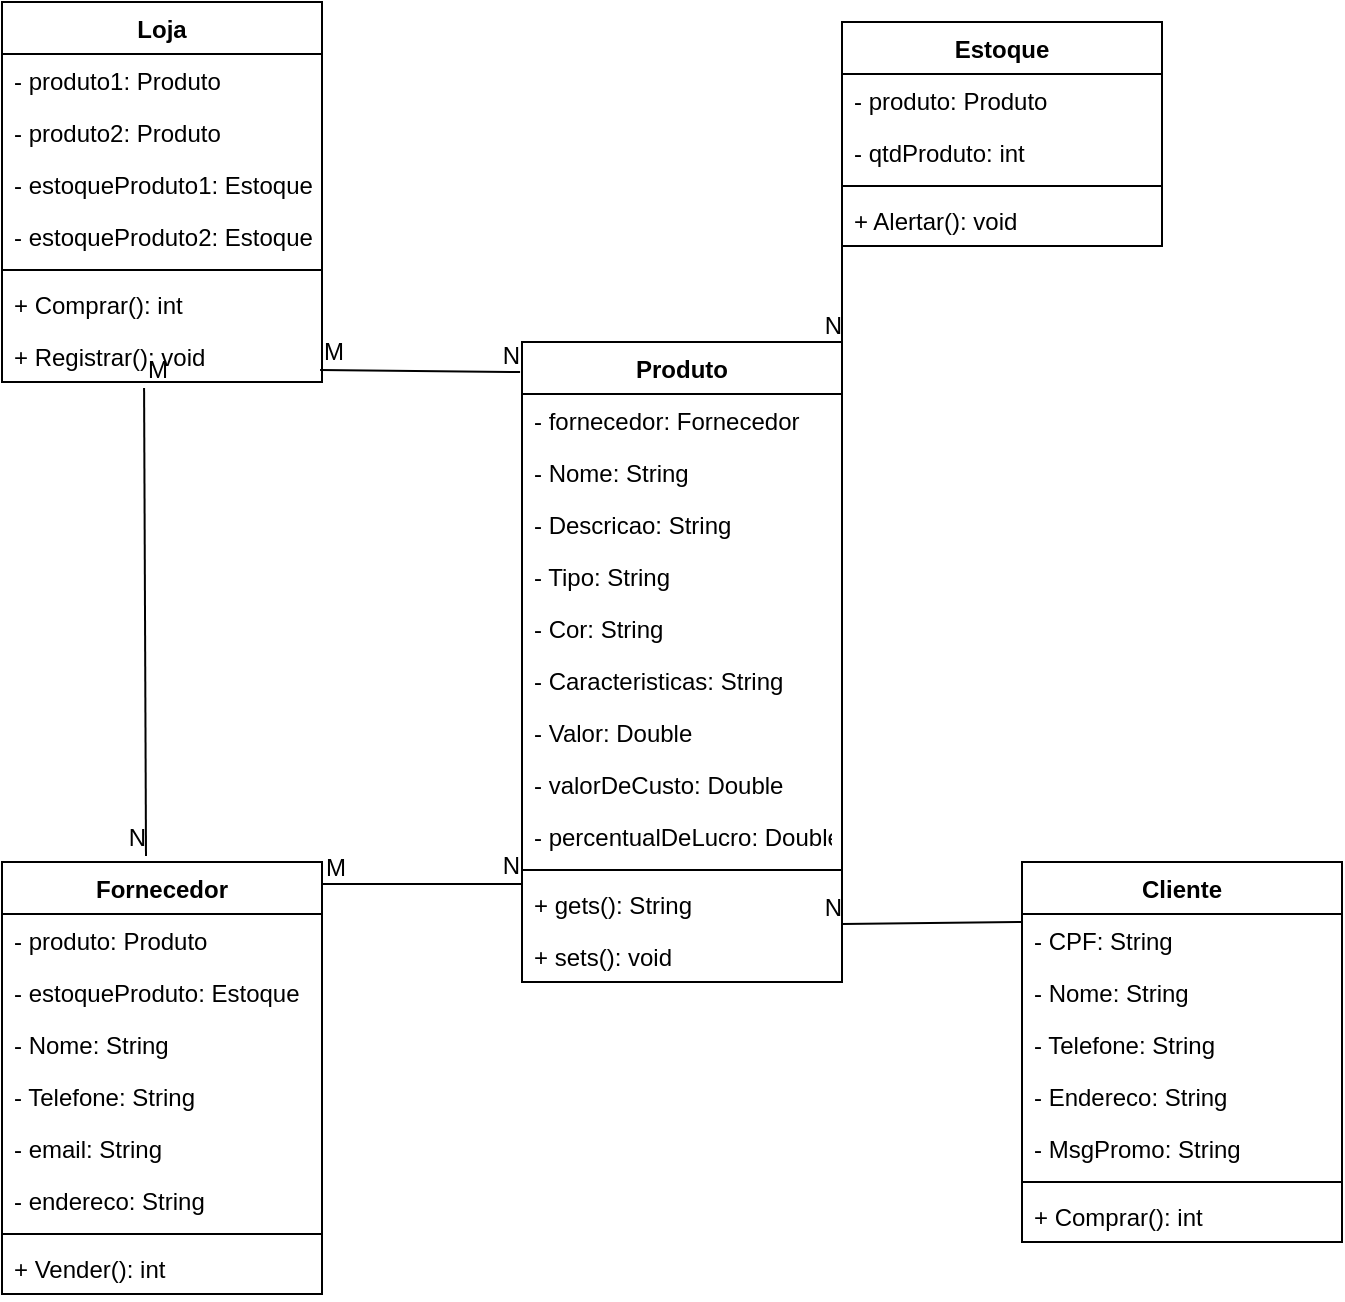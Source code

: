 <mxfile version="20.3.3" type="github">
  <diagram id="C5RBs43oDa-KdzZeNtuy" name="Page-1">
    <mxGraphModel dx="1382" dy="795" grid="1" gridSize="10" guides="1" tooltips="1" connect="1" arrows="1" fold="1" page="1" pageScale="1" pageWidth="827" pageHeight="1169" math="0" shadow="0">
      <root>
        <mxCell id="WIyWlLk6GJQsqaUBKTNV-0" />
        <mxCell id="WIyWlLk6GJQsqaUBKTNV-1" parent="WIyWlLk6GJQsqaUBKTNV-0" />
        <mxCell id="oIGJuKL2yrBwa0ATaayE-11" value="" style="endArrow=none;html=1;rounded=0;entryX=0.45;entryY=-0.014;entryDx=0;entryDy=0;entryPerimeter=0;exitX=0.444;exitY=1.115;exitDx=0;exitDy=0;exitPerimeter=0;" edge="1" parent="WIyWlLk6GJQsqaUBKTNV-1" source="EBpQkNlJ8Tler6ktSp6Y-6" target="EBpQkNlJ8Tler6ktSp6Y-18">
          <mxGeometry relative="1" as="geometry">
            <mxPoint x="160" y="450" as="sourcePoint" />
            <mxPoint x="320" y="450" as="targetPoint" />
          </mxGeometry>
        </mxCell>
        <mxCell id="oIGJuKL2yrBwa0ATaayE-12" value="M" style="resizable=0;html=1;align=left;verticalAlign=bottom;" connectable="0" vertex="1" parent="oIGJuKL2yrBwa0ATaayE-11">
          <mxGeometry x="-1" relative="1" as="geometry" />
        </mxCell>
        <mxCell id="oIGJuKL2yrBwa0ATaayE-13" value="N" style="resizable=0;html=1;align=right;verticalAlign=bottom;" connectable="0" vertex="1" parent="oIGJuKL2yrBwa0ATaayE-11">
          <mxGeometry x="1" relative="1" as="geometry" />
        </mxCell>
        <mxCell id="EBpQkNlJ8Tler6ktSp6Y-1" value="Loja" style="swimlane;fontStyle=1;align=center;verticalAlign=top;childLayout=stackLayout;horizontal=1;startSize=26;horizontalStack=0;resizeParent=1;resizeParentMax=0;resizeLast=0;collapsible=1;marginBottom=0;" parent="WIyWlLk6GJQsqaUBKTNV-1" vertex="1">
          <mxGeometry x="90" y="130" width="160" height="190" as="geometry" />
        </mxCell>
        <mxCell id="EBpQkNlJ8Tler6ktSp6Y-2" value="- produto1: Produto" style="text;strokeColor=none;fillColor=none;align=left;verticalAlign=top;spacingLeft=4;spacingRight=4;overflow=hidden;rotatable=0;points=[[0,0.5],[1,0.5]];portConstraint=eastwest;" parent="EBpQkNlJ8Tler6ktSp6Y-1" vertex="1">
          <mxGeometry y="26" width="160" height="26" as="geometry" />
        </mxCell>
        <mxCell id="EBpQkNlJ8Tler6ktSp6Y-3" value="- produto2: Produto" style="text;strokeColor=none;fillColor=none;align=left;verticalAlign=top;spacingLeft=4;spacingRight=4;overflow=hidden;rotatable=0;points=[[0,0.5],[1,0.5]];portConstraint=eastwest;" parent="EBpQkNlJ8Tler6ktSp6Y-1" vertex="1">
          <mxGeometry y="52" width="160" height="26" as="geometry" />
        </mxCell>
        <mxCell id="hcRRkCjjBLkZsx5Fc43L-36" value="- estoqueProduto1: Estoque" style="text;strokeColor=none;fillColor=none;align=left;verticalAlign=top;spacingLeft=4;spacingRight=4;overflow=hidden;rotatable=0;points=[[0,0.5],[1,0.5]];portConstraint=eastwest;" parent="EBpQkNlJ8Tler6ktSp6Y-1" vertex="1">
          <mxGeometry y="78" width="160" height="26" as="geometry" />
        </mxCell>
        <mxCell id="hcRRkCjjBLkZsx5Fc43L-37" value="- estoqueProduto2: Estoque" style="text;strokeColor=none;fillColor=none;align=left;verticalAlign=top;spacingLeft=4;spacingRight=4;overflow=hidden;rotatable=0;points=[[0,0.5],[1,0.5]];portConstraint=eastwest;" parent="EBpQkNlJ8Tler6ktSp6Y-1" vertex="1">
          <mxGeometry y="104" width="160" height="26" as="geometry" />
        </mxCell>
        <mxCell id="EBpQkNlJ8Tler6ktSp6Y-4" value="" style="line;strokeWidth=1;fillColor=none;align=left;verticalAlign=middle;spacingTop=-1;spacingLeft=3;spacingRight=3;rotatable=0;labelPosition=right;points=[];portConstraint=eastwest;" parent="EBpQkNlJ8Tler6ktSp6Y-1" vertex="1">
          <mxGeometry y="130" width="160" height="8" as="geometry" />
        </mxCell>
        <mxCell id="EBpQkNlJ8Tler6ktSp6Y-5" value="+ Comprar(): int" style="text;strokeColor=none;fillColor=none;align=left;verticalAlign=top;spacingLeft=4;spacingRight=4;overflow=hidden;rotatable=0;points=[[0,0.5],[1,0.5]];portConstraint=eastwest;" parent="EBpQkNlJ8Tler6ktSp6Y-1" vertex="1">
          <mxGeometry y="138" width="160" height="26" as="geometry" />
        </mxCell>
        <mxCell id="EBpQkNlJ8Tler6ktSp6Y-6" value="+ Registrar(): void" style="text;strokeColor=none;fillColor=none;align=left;verticalAlign=top;spacingLeft=4;spacingRight=4;overflow=hidden;rotatable=0;points=[[0,0.5],[1,0.5]];portConstraint=eastwest;" parent="EBpQkNlJ8Tler6ktSp6Y-1" vertex="1">
          <mxGeometry y="164" width="160" height="26" as="geometry" />
        </mxCell>
        <mxCell id="EBpQkNlJ8Tler6ktSp6Y-18" value="Fornecedor" style="swimlane;fontStyle=1;align=center;verticalAlign=top;childLayout=stackLayout;horizontal=1;startSize=26;horizontalStack=0;resizeParent=1;resizeParentMax=0;resizeLast=0;collapsible=1;marginBottom=0;" parent="WIyWlLk6GJQsqaUBKTNV-1" vertex="1">
          <mxGeometry x="90" y="560" width="160" height="216" as="geometry" />
        </mxCell>
        <mxCell id="EBpQkNlJ8Tler6ktSp6Y-19" value="- produto: Produto" style="text;strokeColor=none;fillColor=none;align=left;verticalAlign=top;spacingLeft=4;spacingRight=4;overflow=hidden;rotatable=0;points=[[0,0.5],[1,0.5]];portConstraint=eastwest;" parent="EBpQkNlJ8Tler6ktSp6Y-18" vertex="1">
          <mxGeometry y="26" width="160" height="26" as="geometry" />
        </mxCell>
        <mxCell id="hcRRkCjjBLkZsx5Fc43L-25" value="- estoqueProduto: Estoque" style="text;strokeColor=none;fillColor=none;align=left;verticalAlign=top;spacingLeft=4;spacingRight=4;overflow=hidden;rotatable=0;points=[[0,0.5],[1,0.5]];portConstraint=eastwest;" parent="EBpQkNlJ8Tler6ktSp6Y-18" vertex="1">
          <mxGeometry y="52" width="160" height="26" as="geometry" />
        </mxCell>
        <mxCell id="hcRRkCjjBLkZsx5Fc43L-24" value="- Nome: String" style="text;strokeColor=none;fillColor=none;align=left;verticalAlign=top;spacingLeft=4;spacingRight=4;overflow=hidden;rotatable=0;points=[[0,0.5],[1,0.5]];portConstraint=eastwest;" parent="EBpQkNlJ8Tler6ktSp6Y-18" vertex="1">
          <mxGeometry y="78" width="160" height="26" as="geometry" />
        </mxCell>
        <mxCell id="hcRRkCjjBLkZsx5Fc43L-21" value="- Telefone: String" style="text;strokeColor=none;fillColor=none;align=left;verticalAlign=top;spacingLeft=4;spacingRight=4;overflow=hidden;rotatable=0;points=[[0,0.5],[1,0.5]];portConstraint=eastwest;" parent="EBpQkNlJ8Tler6ktSp6Y-18" vertex="1">
          <mxGeometry y="104" width="160" height="26" as="geometry" />
        </mxCell>
        <mxCell id="hcRRkCjjBLkZsx5Fc43L-22" value="- email: String" style="text;strokeColor=none;fillColor=none;align=left;verticalAlign=top;spacingLeft=4;spacingRight=4;overflow=hidden;rotatable=0;points=[[0,0.5],[1,0.5]];portConstraint=eastwest;" parent="EBpQkNlJ8Tler6ktSp6Y-18" vertex="1">
          <mxGeometry y="130" width="160" height="26" as="geometry" />
        </mxCell>
        <mxCell id="hcRRkCjjBLkZsx5Fc43L-23" value="- endereco: String" style="text;strokeColor=none;fillColor=none;align=left;verticalAlign=top;spacingLeft=4;spacingRight=4;overflow=hidden;rotatable=0;points=[[0,0.5],[1,0.5]];portConstraint=eastwest;" parent="EBpQkNlJ8Tler6ktSp6Y-18" vertex="1">
          <mxGeometry y="156" width="160" height="26" as="geometry" />
        </mxCell>
        <mxCell id="EBpQkNlJ8Tler6ktSp6Y-20" value="" style="line;strokeWidth=1;fillColor=none;align=left;verticalAlign=middle;spacingTop=-1;spacingLeft=3;spacingRight=3;rotatable=0;labelPosition=right;points=[];portConstraint=eastwest;" parent="EBpQkNlJ8Tler6ktSp6Y-18" vertex="1">
          <mxGeometry y="182" width="160" height="8" as="geometry" />
        </mxCell>
        <mxCell id="EBpQkNlJ8Tler6ktSp6Y-21" value="+ Vender(): int" style="text;strokeColor=none;fillColor=none;align=left;verticalAlign=top;spacingLeft=4;spacingRight=4;overflow=hidden;rotatable=0;points=[[0,0.5],[1,0.5]];portConstraint=eastwest;" parent="EBpQkNlJ8Tler6ktSp6Y-18" vertex="1">
          <mxGeometry y="190" width="160" height="26" as="geometry" />
        </mxCell>
        <mxCell id="hcRRkCjjBLkZsx5Fc43L-0" value="Produto" style="swimlane;fontStyle=1;align=center;verticalAlign=top;childLayout=stackLayout;horizontal=1;startSize=26;horizontalStack=0;resizeParent=1;resizeParentMax=0;resizeLast=0;collapsible=1;marginBottom=0;" parent="WIyWlLk6GJQsqaUBKTNV-1" vertex="1">
          <mxGeometry x="350" y="300" width="160" height="320" as="geometry" />
        </mxCell>
        <mxCell id="hcRRkCjjBLkZsx5Fc43L-1" value="- fornecedor: Fornecedor&#xa;" style="text;strokeColor=none;fillColor=none;align=left;verticalAlign=top;spacingLeft=4;spacingRight=4;overflow=hidden;rotatable=0;points=[[0,0.5],[1,0.5]];portConstraint=eastwest;" parent="hcRRkCjjBLkZsx5Fc43L-0" vertex="1">
          <mxGeometry y="26" width="160" height="26" as="geometry" />
        </mxCell>
        <mxCell id="hcRRkCjjBLkZsx5Fc43L-39" value="- Nome: String&#xa;" style="text;strokeColor=none;fillColor=none;align=left;verticalAlign=top;spacingLeft=4;spacingRight=4;overflow=hidden;rotatable=0;points=[[0,0.5],[1,0.5]];portConstraint=eastwest;" parent="hcRRkCjjBLkZsx5Fc43L-0" vertex="1">
          <mxGeometry y="52" width="160" height="26" as="geometry" />
        </mxCell>
        <mxCell id="hcRRkCjjBLkZsx5Fc43L-14" value="- Descricao: String" style="text;strokeColor=none;fillColor=none;align=left;verticalAlign=top;spacingLeft=4;spacingRight=4;overflow=hidden;rotatable=0;points=[[0,0.5],[1,0.5]];portConstraint=eastwest;" parent="hcRRkCjjBLkZsx5Fc43L-0" vertex="1">
          <mxGeometry y="78" width="160" height="26" as="geometry" />
        </mxCell>
        <mxCell id="hcRRkCjjBLkZsx5Fc43L-15" value="- Tipo: String" style="text;strokeColor=none;fillColor=none;align=left;verticalAlign=top;spacingLeft=4;spacingRight=4;overflow=hidden;rotatable=0;points=[[0,0.5],[1,0.5]];portConstraint=eastwest;" parent="hcRRkCjjBLkZsx5Fc43L-0" vertex="1">
          <mxGeometry y="104" width="160" height="26" as="geometry" />
        </mxCell>
        <mxCell id="hcRRkCjjBLkZsx5Fc43L-16" value="- Cor: String" style="text;strokeColor=none;fillColor=none;align=left;verticalAlign=top;spacingLeft=4;spacingRight=4;overflow=hidden;rotatable=0;points=[[0,0.5],[1,0.5]];portConstraint=eastwest;" parent="hcRRkCjjBLkZsx5Fc43L-0" vertex="1">
          <mxGeometry y="130" width="160" height="26" as="geometry" />
        </mxCell>
        <mxCell id="hcRRkCjjBLkZsx5Fc43L-17" value="- Caracteristicas: String" style="text;strokeColor=none;fillColor=none;align=left;verticalAlign=top;spacingLeft=4;spacingRight=4;overflow=hidden;rotatable=0;points=[[0,0.5],[1,0.5]];portConstraint=eastwest;" parent="hcRRkCjjBLkZsx5Fc43L-0" vertex="1">
          <mxGeometry y="156" width="160" height="26" as="geometry" />
        </mxCell>
        <mxCell id="hcRRkCjjBLkZsx5Fc43L-2" value="- Valor: Double" style="text;strokeColor=none;fillColor=none;align=left;verticalAlign=top;spacingLeft=4;spacingRight=4;overflow=hidden;rotatable=0;points=[[0,0.5],[1,0.5]];portConstraint=eastwest;" parent="hcRRkCjjBLkZsx5Fc43L-0" vertex="1">
          <mxGeometry y="182" width="160" height="26" as="geometry" />
        </mxCell>
        <mxCell id="hcRRkCjjBLkZsx5Fc43L-19" value="- valorDeCusto: Double" style="text;strokeColor=none;fillColor=none;align=left;verticalAlign=top;spacingLeft=4;spacingRight=4;overflow=hidden;rotatable=0;points=[[0,0.5],[1,0.5]];portConstraint=eastwest;" parent="hcRRkCjjBLkZsx5Fc43L-0" vertex="1">
          <mxGeometry y="208" width="160" height="26" as="geometry" />
        </mxCell>
        <mxCell id="hcRRkCjjBLkZsx5Fc43L-18" value="- percentualDeLucro: Double" style="text;strokeColor=none;fillColor=none;align=left;verticalAlign=top;spacingLeft=4;spacingRight=4;overflow=hidden;rotatable=0;points=[[0,0.5],[1,0.5]];portConstraint=eastwest;" parent="hcRRkCjjBLkZsx5Fc43L-0" vertex="1">
          <mxGeometry y="234" width="160" height="26" as="geometry" />
        </mxCell>
        <mxCell id="hcRRkCjjBLkZsx5Fc43L-3" value="" style="line;strokeWidth=1;fillColor=none;align=left;verticalAlign=middle;spacingTop=-1;spacingLeft=3;spacingRight=3;rotatable=0;labelPosition=right;points=[];portConstraint=eastwest;" parent="hcRRkCjjBLkZsx5Fc43L-0" vertex="1">
          <mxGeometry y="260" width="160" height="8" as="geometry" />
        </mxCell>
        <mxCell id="hcRRkCjjBLkZsx5Fc43L-4" value="+ gets(): String" style="text;strokeColor=none;fillColor=none;align=left;verticalAlign=top;spacingLeft=4;spacingRight=4;overflow=hidden;rotatable=0;points=[[0,0.5],[1,0.5]];portConstraint=eastwest;" parent="hcRRkCjjBLkZsx5Fc43L-0" vertex="1">
          <mxGeometry y="268" width="160" height="26" as="geometry" />
        </mxCell>
        <mxCell id="hcRRkCjjBLkZsx5Fc43L-5" value="+ sets(): void" style="text;strokeColor=none;fillColor=none;align=left;verticalAlign=top;spacingLeft=4;spacingRight=4;overflow=hidden;rotatable=0;points=[[0,0.5],[1,0.5]];portConstraint=eastwest;" parent="hcRRkCjjBLkZsx5Fc43L-0" vertex="1">
          <mxGeometry y="294" width="160" height="26" as="geometry" />
        </mxCell>
        <mxCell id="hcRRkCjjBLkZsx5Fc43L-6" value="Cliente" style="swimlane;fontStyle=1;align=center;verticalAlign=top;childLayout=stackLayout;horizontal=1;startSize=26;horizontalStack=0;resizeParent=1;resizeParentMax=0;resizeLast=0;collapsible=1;marginBottom=0;" parent="WIyWlLk6GJQsqaUBKTNV-1" vertex="1">
          <mxGeometry x="600" y="560" width="160" height="190" as="geometry" />
        </mxCell>
        <mxCell id="hcRRkCjjBLkZsx5Fc43L-7" value="- CPF: String" style="text;strokeColor=none;fillColor=none;align=left;verticalAlign=top;spacingLeft=4;spacingRight=4;overflow=hidden;rotatable=0;points=[[0,0.5],[1,0.5]];portConstraint=eastwest;" parent="hcRRkCjjBLkZsx5Fc43L-6" vertex="1">
          <mxGeometry y="26" width="160" height="26" as="geometry" />
        </mxCell>
        <mxCell id="hcRRkCjjBLkZsx5Fc43L-8" value="- Nome: String" style="text;strokeColor=none;fillColor=none;align=left;verticalAlign=top;spacingLeft=4;spacingRight=4;overflow=hidden;rotatable=0;points=[[0,0.5],[1,0.5]];portConstraint=eastwest;" parent="hcRRkCjjBLkZsx5Fc43L-6" vertex="1">
          <mxGeometry y="52" width="160" height="26" as="geometry" />
        </mxCell>
        <mxCell id="hcRRkCjjBLkZsx5Fc43L-26" value="- Telefone: String" style="text;strokeColor=none;fillColor=none;align=left;verticalAlign=top;spacingLeft=4;spacingRight=4;overflow=hidden;rotatable=0;points=[[0,0.5],[1,0.5]];portConstraint=eastwest;" parent="hcRRkCjjBLkZsx5Fc43L-6" vertex="1">
          <mxGeometry y="78" width="160" height="26" as="geometry" />
        </mxCell>
        <mxCell id="hcRRkCjjBLkZsx5Fc43L-27" value="- Endereco: String" style="text;strokeColor=none;fillColor=none;align=left;verticalAlign=top;spacingLeft=4;spacingRight=4;overflow=hidden;rotatable=0;points=[[0,0.5],[1,0.5]];portConstraint=eastwest;" parent="hcRRkCjjBLkZsx5Fc43L-6" vertex="1">
          <mxGeometry y="104" width="160" height="26" as="geometry" />
        </mxCell>
        <mxCell id="hcRRkCjjBLkZsx5Fc43L-28" value="- MsgPromo: String" style="text;strokeColor=none;fillColor=none;align=left;verticalAlign=top;spacingLeft=4;spacingRight=4;overflow=hidden;rotatable=0;points=[[0,0.5],[1,0.5]];portConstraint=eastwest;" parent="hcRRkCjjBLkZsx5Fc43L-6" vertex="1">
          <mxGeometry y="130" width="160" height="26" as="geometry" />
        </mxCell>
        <mxCell id="hcRRkCjjBLkZsx5Fc43L-9" value="" style="line;strokeWidth=1;fillColor=none;align=left;verticalAlign=middle;spacingTop=-1;spacingLeft=3;spacingRight=3;rotatable=0;labelPosition=right;points=[];portConstraint=eastwest;" parent="hcRRkCjjBLkZsx5Fc43L-6" vertex="1">
          <mxGeometry y="156" width="160" height="8" as="geometry" />
        </mxCell>
        <mxCell id="hcRRkCjjBLkZsx5Fc43L-10" value="+ Comprar(): int" style="text;strokeColor=none;fillColor=none;align=left;verticalAlign=top;spacingLeft=4;spacingRight=4;overflow=hidden;rotatable=0;points=[[0,0.5],[1,0.5]];portConstraint=eastwest;" parent="hcRRkCjjBLkZsx5Fc43L-6" vertex="1">
          <mxGeometry y="164" width="160" height="26" as="geometry" />
        </mxCell>
        <mxCell id="hcRRkCjjBLkZsx5Fc43L-29" value="Estoque" style="swimlane;fontStyle=1;align=center;verticalAlign=top;childLayout=stackLayout;horizontal=1;startSize=26;horizontalStack=0;resizeParent=1;resizeParentMax=0;resizeLast=0;collapsible=1;marginBottom=0;" parent="WIyWlLk6GJQsqaUBKTNV-1" vertex="1">
          <mxGeometry x="510" y="140" width="160" height="112" as="geometry" />
        </mxCell>
        <mxCell id="hcRRkCjjBLkZsx5Fc43L-30" value="- produto: Produto" style="text;strokeColor=none;fillColor=none;align=left;verticalAlign=top;spacingLeft=4;spacingRight=4;overflow=hidden;rotatable=0;points=[[0,0.5],[1,0.5]];portConstraint=eastwest;" parent="hcRRkCjjBLkZsx5Fc43L-29" vertex="1">
          <mxGeometry y="26" width="160" height="26" as="geometry" />
        </mxCell>
        <mxCell id="hcRRkCjjBLkZsx5Fc43L-32" value="- qtdProduto: int" style="text;strokeColor=none;fillColor=none;align=left;verticalAlign=top;spacingLeft=4;spacingRight=4;overflow=hidden;rotatable=0;points=[[0,0.5],[1,0.5]];portConstraint=eastwest;" parent="hcRRkCjjBLkZsx5Fc43L-29" vertex="1">
          <mxGeometry y="52" width="160" height="26" as="geometry" />
        </mxCell>
        <mxCell id="hcRRkCjjBLkZsx5Fc43L-33" value="" style="line;strokeWidth=1;fillColor=none;align=left;verticalAlign=middle;spacingTop=-1;spacingLeft=3;spacingRight=3;rotatable=0;labelPosition=right;points=[];portConstraint=eastwest;" parent="hcRRkCjjBLkZsx5Fc43L-29" vertex="1">
          <mxGeometry y="78" width="160" height="8" as="geometry" />
        </mxCell>
        <mxCell id="hcRRkCjjBLkZsx5Fc43L-35" value="+ Alertar(): void" style="text;strokeColor=none;fillColor=none;align=left;verticalAlign=top;spacingLeft=4;spacingRight=4;overflow=hidden;rotatable=0;points=[[0,0.5],[1,0.5]];portConstraint=eastwest;" parent="hcRRkCjjBLkZsx5Fc43L-29" vertex="1">
          <mxGeometry y="86" width="160" height="26" as="geometry" />
        </mxCell>
        <mxCell id="oIGJuKL2yrBwa0ATaayE-3" value="" style="endArrow=none;html=1;rounded=0;entryX=0;entryY=0.115;entryDx=0;entryDy=0;entryPerimeter=0;" edge="1" parent="WIyWlLk6GJQsqaUBKTNV-1" target="hcRRkCjjBLkZsx5Fc43L-4">
          <mxGeometry relative="1" as="geometry">
            <mxPoint x="250" y="571" as="sourcePoint" />
            <mxPoint x="340" y="570" as="targetPoint" />
          </mxGeometry>
        </mxCell>
        <mxCell id="oIGJuKL2yrBwa0ATaayE-4" value="M" style="resizable=0;html=1;align=left;verticalAlign=bottom;" connectable="0" vertex="1" parent="oIGJuKL2yrBwa0ATaayE-3">
          <mxGeometry x="-1" relative="1" as="geometry" />
        </mxCell>
        <mxCell id="oIGJuKL2yrBwa0ATaayE-5" value="N" style="resizable=0;html=1;align=right;verticalAlign=bottom;" connectable="0" vertex="1" parent="oIGJuKL2yrBwa0ATaayE-3">
          <mxGeometry x="1" relative="1" as="geometry" />
        </mxCell>
        <mxCell id="oIGJuKL2yrBwa0ATaayE-6" value="" style="endArrow=none;html=1;rounded=0;exitX=0;exitY=0.5;exitDx=0;exitDy=0;entryX=1;entryY=0;entryDx=0;entryDy=0;" edge="1" parent="WIyWlLk6GJQsqaUBKTNV-1" source="hcRRkCjjBLkZsx5Fc43L-35" target="hcRRkCjjBLkZsx5Fc43L-0">
          <mxGeometry relative="1" as="geometry">
            <mxPoint x="540" y="230" as="sourcePoint" />
            <mxPoint x="540" y="320" as="targetPoint" />
          </mxGeometry>
        </mxCell>
        <mxCell id="oIGJuKL2yrBwa0ATaayE-7" value="N" style="resizable=0;html=1;align=right;verticalAlign=bottom;" connectable="0" vertex="1" parent="oIGJuKL2yrBwa0ATaayE-6">
          <mxGeometry x="1" relative="1" as="geometry" />
        </mxCell>
        <mxCell id="oIGJuKL2yrBwa0ATaayE-8" value="" style="endArrow=none;html=1;rounded=0;entryX=-0.006;entryY=0.047;entryDx=0;entryDy=0;entryPerimeter=0;exitX=0.994;exitY=0.769;exitDx=0;exitDy=0;exitPerimeter=0;" edge="1" parent="WIyWlLk6GJQsqaUBKTNV-1" source="EBpQkNlJ8Tler6ktSp6Y-6" target="hcRRkCjjBLkZsx5Fc43L-0">
          <mxGeometry relative="1" as="geometry">
            <mxPoint x="250" y="310" as="sourcePoint" />
            <mxPoint x="340" y="310" as="targetPoint" />
          </mxGeometry>
        </mxCell>
        <mxCell id="oIGJuKL2yrBwa0ATaayE-9" value="M" style="resizable=0;html=1;align=left;verticalAlign=bottom;" connectable="0" vertex="1" parent="oIGJuKL2yrBwa0ATaayE-8">
          <mxGeometry x="-1" relative="1" as="geometry" />
        </mxCell>
        <mxCell id="oIGJuKL2yrBwa0ATaayE-10" value="N" style="resizable=0;html=1;align=right;verticalAlign=bottom;" connectable="0" vertex="1" parent="oIGJuKL2yrBwa0ATaayE-8">
          <mxGeometry x="1" relative="1" as="geometry" />
        </mxCell>
        <mxCell id="oIGJuKL2yrBwa0ATaayE-14" value="" style="endArrow=none;html=1;rounded=0;exitX=0;exitY=0.154;exitDx=0;exitDy=0;exitPerimeter=0;entryX=1;entryY=0.885;entryDx=0;entryDy=0;entryPerimeter=0;" edge="1" parent="WIyWlLk6GJQsqaUBKTNV-1" source="hcRRkCjjBLkZsx5Fc43L-7" target="hcRRkCjjBLkZsx5Fc43L-4">
          <mxGeometry relative="1" as="geometry">
            <mxPoint x="590" y="590" as="sourcePoint" />
            <mxPoint x="520" y="590" as="targetPoint" />
          </mxGeometry>
        </mxCell>
        <mxCell id="oIGJuKL2yrBwa0ATaayE-15" value="N" style="resizable=0;html=1;align=right;verticalAlign=bottom;" connectable="0" vertex="1" parent="oIGJuKL2yrBwa0ATaayE-14">
          <mxGeometry x="1" relative="1" as="geometry" />
        </mxCell>
      </root>
    </mxGraphModel>
  </diagram>
</mxfile>
